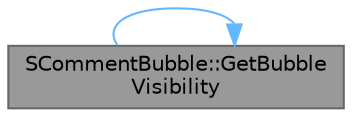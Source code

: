 digraph "SCommentBubble::GetBubbleVisibility"
{
 // INTERACTIVE_SVG=YES
 // LATEX_PDF_SIZE
  bgcolor="transparent";
  edge [fontname=Helvetica,fontsize=10,labelfontname=Helvetica,labelfontsize=10];
  node [fontname=Helvetica,fontsize=10,shape=box,height=0.2,width=0.4];
  rankdir="LR";
  Node1 [id="Node000001",label="SCommentBubble::GetBubble\lVisibility",height=0.2,width=0.4,color="gray40", fillcolor="grey60", style="filled", fontcolor="black",tooltip="Called to determine if the comment bubble's current visibility."];
  Node1 -> Node1 [id="edge1_Node000001_Node000001",color="steelblue1",style="solid",tooltip=" "];
}

